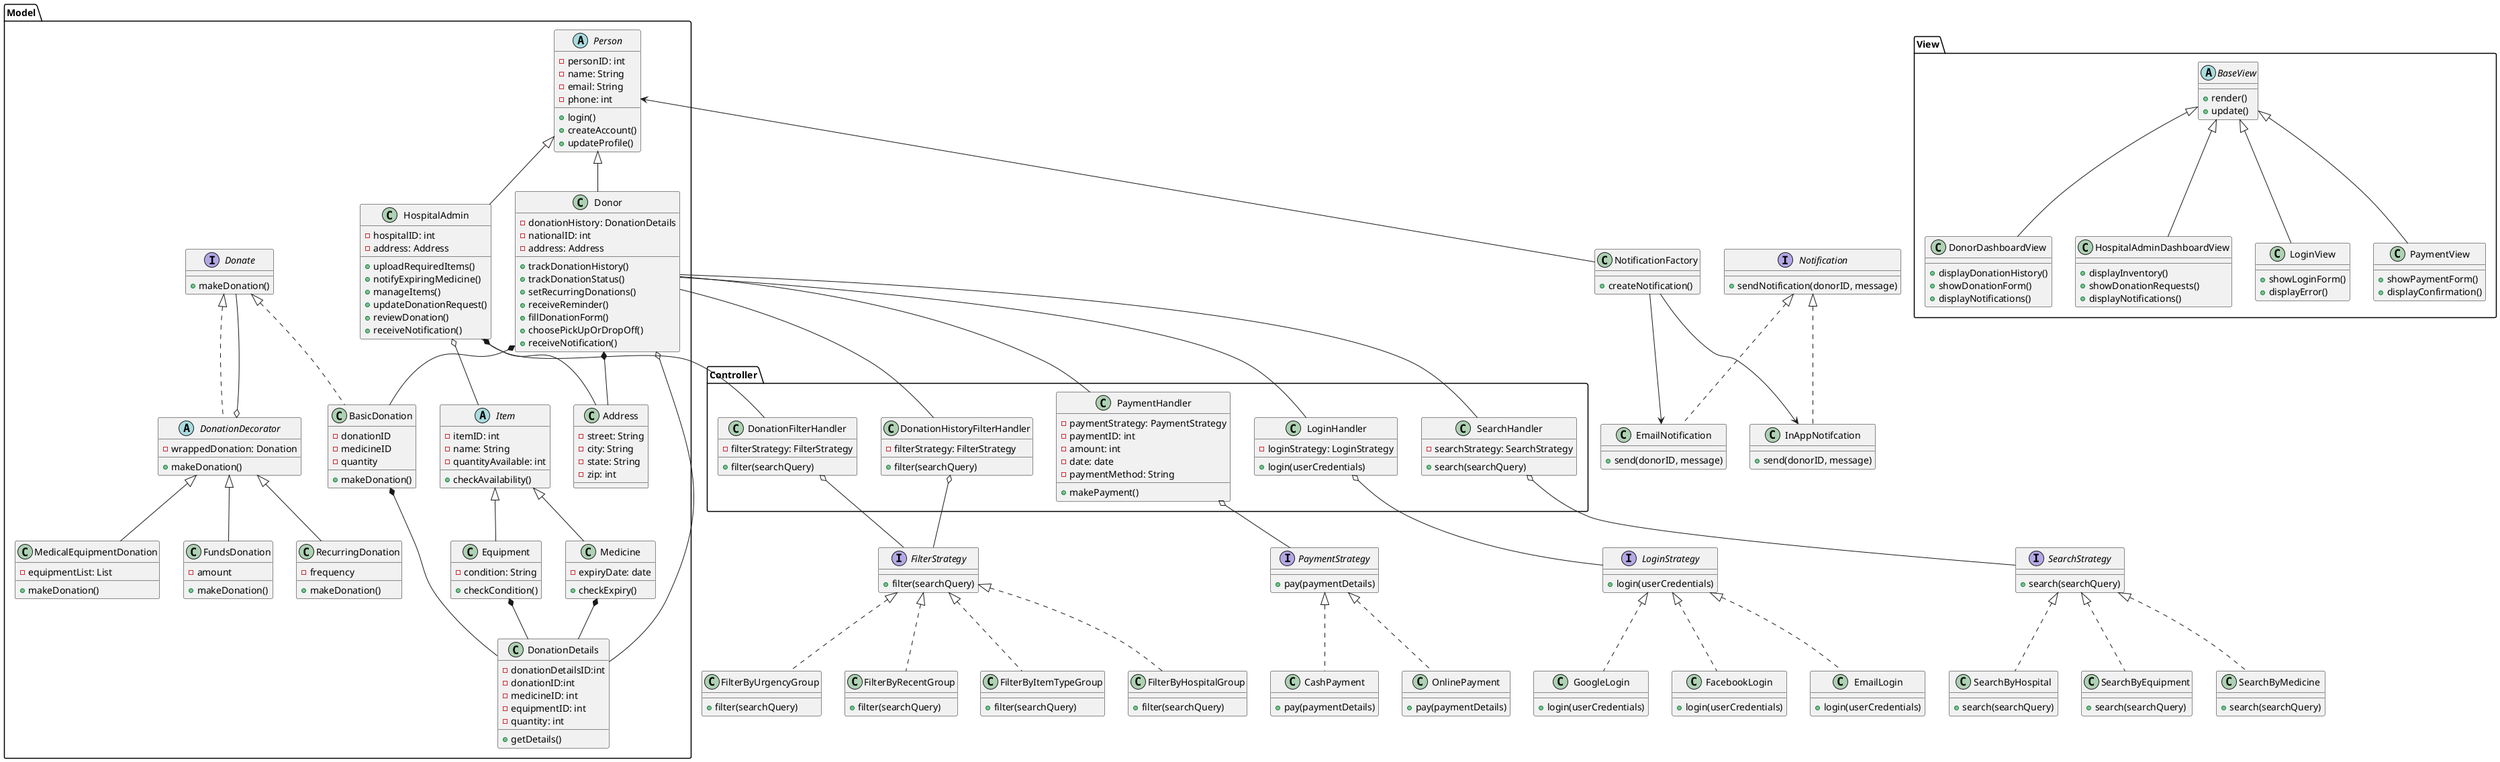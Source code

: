 @startuml
'https://plantuml.com/class-diagram

package "Model" {
    abstract class  Person{
        -personID: int
        -name: String
        -email: String
        -phone: int
        +login()
        +createAccount()
        +updateProfile()
    }

    class Donor extends Person{
        -donationHistory: DonationDetails
        -nationalID: int
        -address: Address
        +trackDonationHistory()
        +trackDonationStatus()
        +setRecurringDonations()
        +receiveReminder()
        +fillDonationForm()
        +choosePickUpOrDropOff()
        +receiveNotification()
    }

    class HospitalAdmin extends Person{
        -hospitalID: int
        -address: Address
        +uploadRequiredItems()
        +notifyExpiringMedicine()
        +manageItems()
        +updateDonationRequest()
        +reviewDonation()
        +receiveNotification()
    }

    class Address{
        -street: String
        -city: String
        -state: String
        -zip: int
    }

    abstract class Item{
        -itemID: int
        -name: String
        -quantityAvailable: int
        +checkAvailability()
    }

    class Medicine extends Item{
        -expiryDate: date
        +checkExpiry()
    }

    class Equipment extends Item{
        -condition: String
        +checkCondition()
    }

    interface Donate{
        +makeDonation()
    }

    class DonationDetails{
        -donationDetailsID:int
        -donationID:int
        -medicineID: int
        -equipmentID: int
        -quantity: int
        +getDetails()
    }

    class BasicDonation implements Donate{
        -donationID
        -medicineID
        -quantity
        +makeDonation()
    }

    abstract class DonationDecorator implements Donate{
        -wrappedDonation: Donation
        +makeDonation()
    }

    class RecurringDonation extends DonationDecorator{
        -frequency
        +makeDonation()
    }


    class MedicalEquipmentDonation extends DonationDecorator{
        -equipmentList: List
        +makeDonation()
    }


    class FundsDonation extends DonationDecorator{
        -amount
        +makeDonation()
    }


}

package  "View"{

        abstract class BaseView {
            +render()
            +update()
        }

        class DonorDashboardView extends BaseView {
            +displayDonationHistory()
            +showDonationForm()
            +displayNotifications()
        }

        class HospitalAdminDashboardView extends BaseView {
            +displayInventory()
            +showDonationRequests()
            +displayNotifications()
        }

        class LoginView extends BaseView {
            +showLoginForm()
            +displayError()
        }

        class PaymentView extends BaseView {
            +showPaymentForm()
            +displayConfirmation()
        }
}


package "Controller"{

    class PaymentHandler{
        -paymentStrategy: PaymentStrategy
        -paymentID: int
        -amount: int
        -date: date
        -paymentMethod: String
        +makePayment()

    }

    class LoginHandler{
        -loginStrategy: LoginStrategy
        +login(userCredentials)
    }

    class SearchHandler{
        -searchStrategy: SearchStrategy
        +search(searchQuery)
    }

    class DonationFilterHandler{
        -filterStrategy: FilterStrategy
        +filter(searchQuery)
    }

    class DonationHistoryFilterHandler{
        -filterStrategy: FilterStrategy
        +filter(searchQuery)
    }

}



interface PaymentStrategy{
    +pay(paymentDetails)
}

class OnlinePayment implements PaymentStrategy{
    +pay(paymentDetails)
}

class CashPayment implements PaymentStrategy{
    +pay(paymentDetails)
}



interface Notification{
    +sendNotification(donorID, message)
}


class EmailNotification implements Notification{
    +send(donorID, message)
}

class InAppNotifcation implements Notification{
    +send(donorID, message)
}


class NotificationFactory{
    +createNotification()
}


interface LoginStrategy{
    +login(userCredentials)
}

class EmailLogin implements LoginStrategy{
    +login(userCredentials)
}

class GoogleLogin implements LoginStrategy{
    +login(userCredentials)
}

class FacebookLogin implements LoginStrategy{
    +login(userCredentials)
}


interface SearchStrategy{
    +search(searchQuery)
}

class SearchByMedicine implements SearchStrategy{
    +search(searchQuery)
}

class SearchByHospital implements SearchStrategy{
    +search(searchQuery)
}

class SearchByEquipment implements SearchStrategy{
    +search(searchQuery)
}

interface FilterStrategy{
    +filter(searchQuery)
}

class FilterByRecentGroup implements FilterStrategy{
    +filter(searchQuery)
}

class FilterByItemTypeGroup implements FilterStrategy{
    +filter(searchQuery)
}

class FilterByHospitalGroup implements FilterStrategy{
    +filter(searchQuery)
}

class FilterByUrgencyGroup implements FilterStrategy{
    +filter(searchQuery)
}



Donor *-- BasicDonation
Donor o-- DonationDetails
Medicine *-- DonationDetails
BasicDonation *-- DonationDetails
DonationDecorator o-- Donate
LoginHandler o-- LoginStrategy
Donor -- LoginHandler
SearchHandler o-- SearchStrategy
Donor -- SearchHandler
HospitalAdmin o-- Item
Equipment *-- DonationDetails
Donor *-- Address
PaymentHandler o-- PaymentStrategy
Donor -- PaymentHandler
Donor -- DonationHistoryFilterHandler
DonationHistoryFilterHandler o-- FilterStrategy
HospitalAdmin *-- Address
HospitalAdmin -- DonationFilterHandler
DonationFilterHandler o-- FilterStrategy
Person <-- NotificationFactory
NotificationFactory --> EmailNotification
NotificationFactory --> InAppNotifcation

@enduml